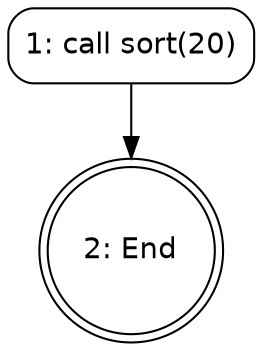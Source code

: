 digraph main_CFG {
    node [shape=box, style=rounded, fontname="Helvetica"];
    N1 [label="1: call sort(20)"];
    N2 [label="2: End", shape=doublecircle];
    N1 -> N2;
}